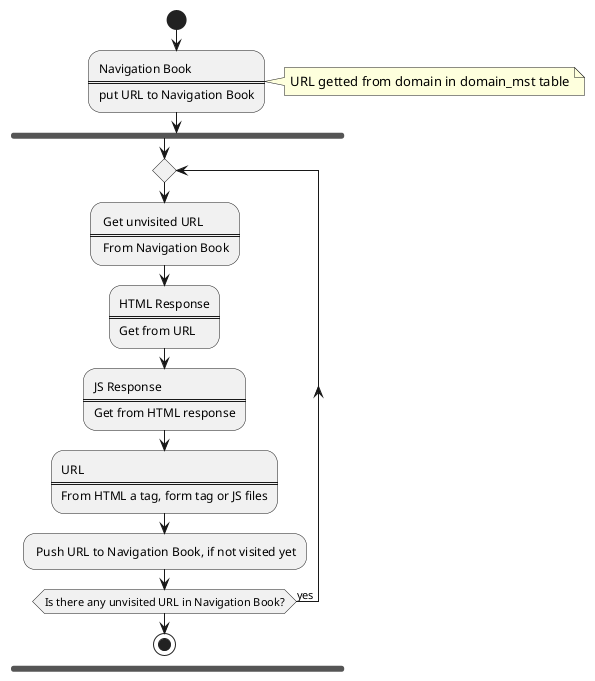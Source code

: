 @startuml
start
:Navigation Book
====
put URL to Navigation Book;
note right: URL getted from domain in domain_mst table
fork
	repeat
		: Get unvisited URL
		====
		 From Navigation Book;
        :HTML Response
        ====
        Get from URL;
        :JS Response
        ====
        Get from HTML response;
        :URL
        ====
        From HTML a tag, form tag or JS files;
        : Push URL to Navigation Book, if not visited yet;
	repeat while (Is there any unvisited URL in Navigation Book?) is (yes)
    stop
end fork
@enduml
